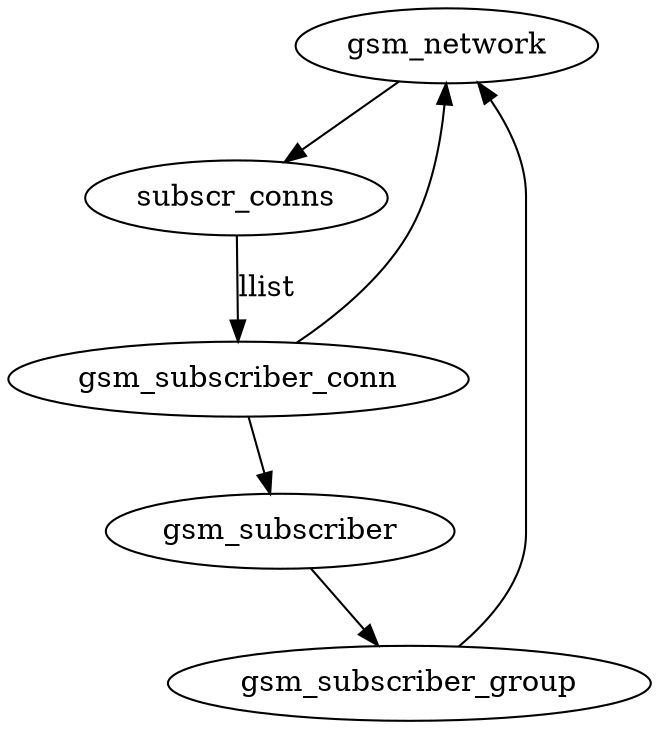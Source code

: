 digraph G {
	net [label="gsm_network"]
	subconns [label="subscr_conns"]
	sub [label="gsm_subscriber"]
	subcon [label="gsm_subscriber_conn"]
	subgrp [label="gsm_subscriber_group"]

	net -> subconns
	subconns -> subcon [label="llist"]
	subcon -> sub
	subcon -> net

	sub -> subgrp
	subgrp -> net
}
